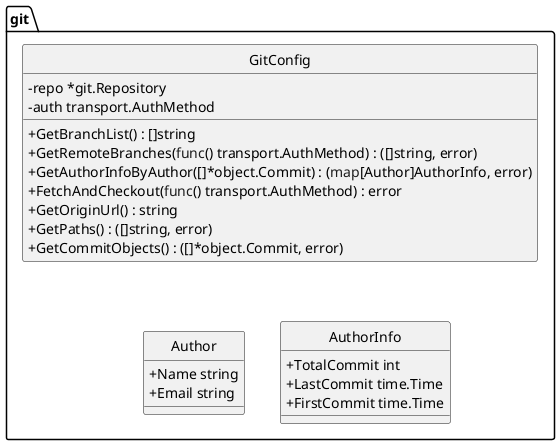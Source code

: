 @startuml
top to bottom direction
skinparam classAttributeIconSize 0
skinparam DefaultFontName Arial
skinparam DefaultFontSize 14
skinparam monochrome true
hide circle

namespace git {
    top to bottom direction
    class Author << (S,Aquamarine) >> {
        + Name string
        + Email string

    }
    class AuthorInfo << (S,Aquamarine) >> {
        + TotalCommit int
        + LastCommit time.Time
        + FirstCommit time.Time

    }
    class GitConfig << (S,Aquamarine) >> {
        - repo *git.Repository
        - auth transport.AuthMethod

        + GetBranchList() : []string
        + GetRemoteBranches(<font color=blue>func</font>() transport.AuthMethod) : ([]string, error)
        + GetAuthorInfoByAuthor([]*object.Commit) : (<font color=blue>map</font>[Author]AuthorInfo, error)
        + FetchAndCheckout(<font color=blue>func</font>() transport.AuthMethod) : error
        + GetOriginUrl() : string
        + GetPaths() : ([]string, error)
        + GetCommitObjects() : ([]*object.Commit, error)

    }
}

"git.GitConfig" -[hidden]- "git.Author"
"git.GitConfig" -[hidden]- "git.AuthorInfo"

 
@enduml